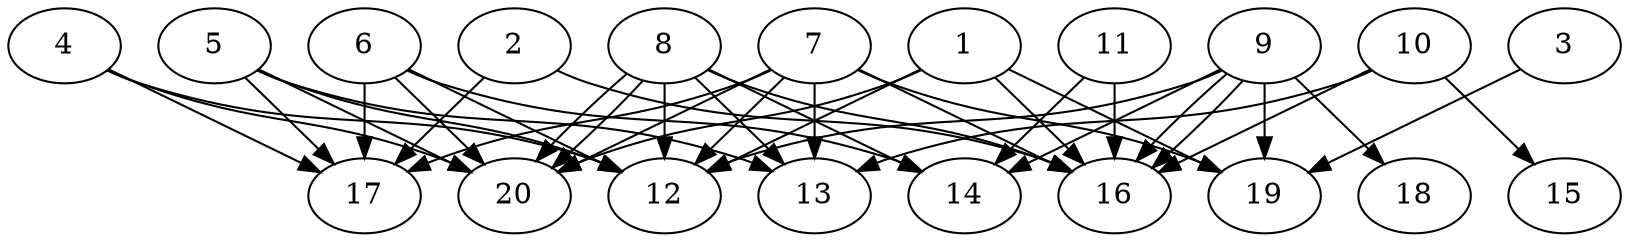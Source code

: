 // DAG automatically generated by daggen at Wed Jul 24 21:20:06 2019
// ./daggen --dot -n 20 --ccr 0.3 --fat 0.8 --regular 0.5 --density 0.8 --mindata 5242880 --maxdata 52428800 
digraph G {
  1 [size="90262187", alpha="0.09", expect_size="27078656"] 
  1 -> 12 [size ="27078656"]
  1 -> 16 [size ="27078656"]
  1 -> 19 [size ="27078656"]
  1 -> 20 [size ="27078656"]
  2 [size="24937813", alpha="0.10", expect_size="7481344"] 
  2 -> 16 [size ="7481344"]
  2 -> 17 [size ="7481344"]
  3 [size="107769173", alpha="0.09", expect_size="32330752"] 
  3 -> 19 [size ="32330752"]
  4 [size="94556160", alpha="0.11", expect_size="28366848"] 
  4 -> 12 [size ="28366848"]
  4 -> 17 [size ="28366848"]
  4 -> 20 [size ="28366848"]
  5 [size="155706027", alpha="0.05", expect_size="46711808"] 
  5 -> 12 [size ="46711808"]
  5 -> 13 [size ="46711808"]
  5 -> 17 [size ="46711808"]
  5 -> 20 [size ="46711808"]
  6 [size="171182080", alpha="0.18", expect_size="51354624"] 
  6 -> 12 [size ="51354624"]
  6 -> 14 [size ="51354624"]
  6 -> 17 [size ="51354624"]
  6 -> 20 [size ="51354624"]
  7 [size="45363200", alpha="0.07", expect_size="13608960"] 
  7 -> 12 [size ="13608960"]
  7 -> 13 [size ="13608960"]
  7 -> 16 [size ="13608960"]
  7 -> 17 [size ="13608960"]
  7 -> 19 [size ="13608960"]
  7 -> 20 [size ="13608960"]
  8 [size="159569920", alpha="0.12", expect_size="47870976"] 
  8 -> 12 [size ="47870976"]
  8 -> 13 [size ="47870976"]
  8 -> 14 [size ="47870976"]
  8 -> 16 [size ="47870976"]
  8 -> 20 [size ="47870976"]
  8 -> 20 [size ="47870976"]
  9 [size="126931627", alpha="0.08", expect_size="38079488"] 
  9 -> 12 [size ="38079488"]
  9 -> 14 [size ="38079488"]
  9 -> 16 [size ="38079488"]
  9 -> 16 [size ="38079488"]
  9 -> 18 [size ="38079488"]
  9 -> 19 [size ="38079488"]
  10 [size="100406613", alpha="0.01", expect_size="30121984"] 
  10 -> 13 [size ="30121984"]
  10 -> 15 [size ="30121984"]
  10 -> 16 [size ="30121984"]
  11 [size="91688960", alpha="0.13", expect_size="27506688"] 
  11 -> 14 [size ="27506688"]
  11 -> 16 [size ="27506688"]
  12 [size="162686293", alpha="0.02", expect_size="48805888"] 
  13 [size="81923413", alpha="0.12", expect_size="24577024"] 
  14 [size="149903360", alpha="0.03", expect_size="44971008"] 
  15 [size="77346133", alpha="0.19", expect_size="23203840"] 
  16 [size="116046507", alpha="0.04", expect_size="34813952"] 
  17 [size="102290773", alpha="0.00", expect_size="30687232"] 
  18 [size="161163947", alpha="0.11", expect_size="48349184"] 
  19 [size="95177387", alpha="0.04", expect_size="28553216"] 
  20 [size="156596907", alpha="0.15", expect_size="46979072"] 
}
